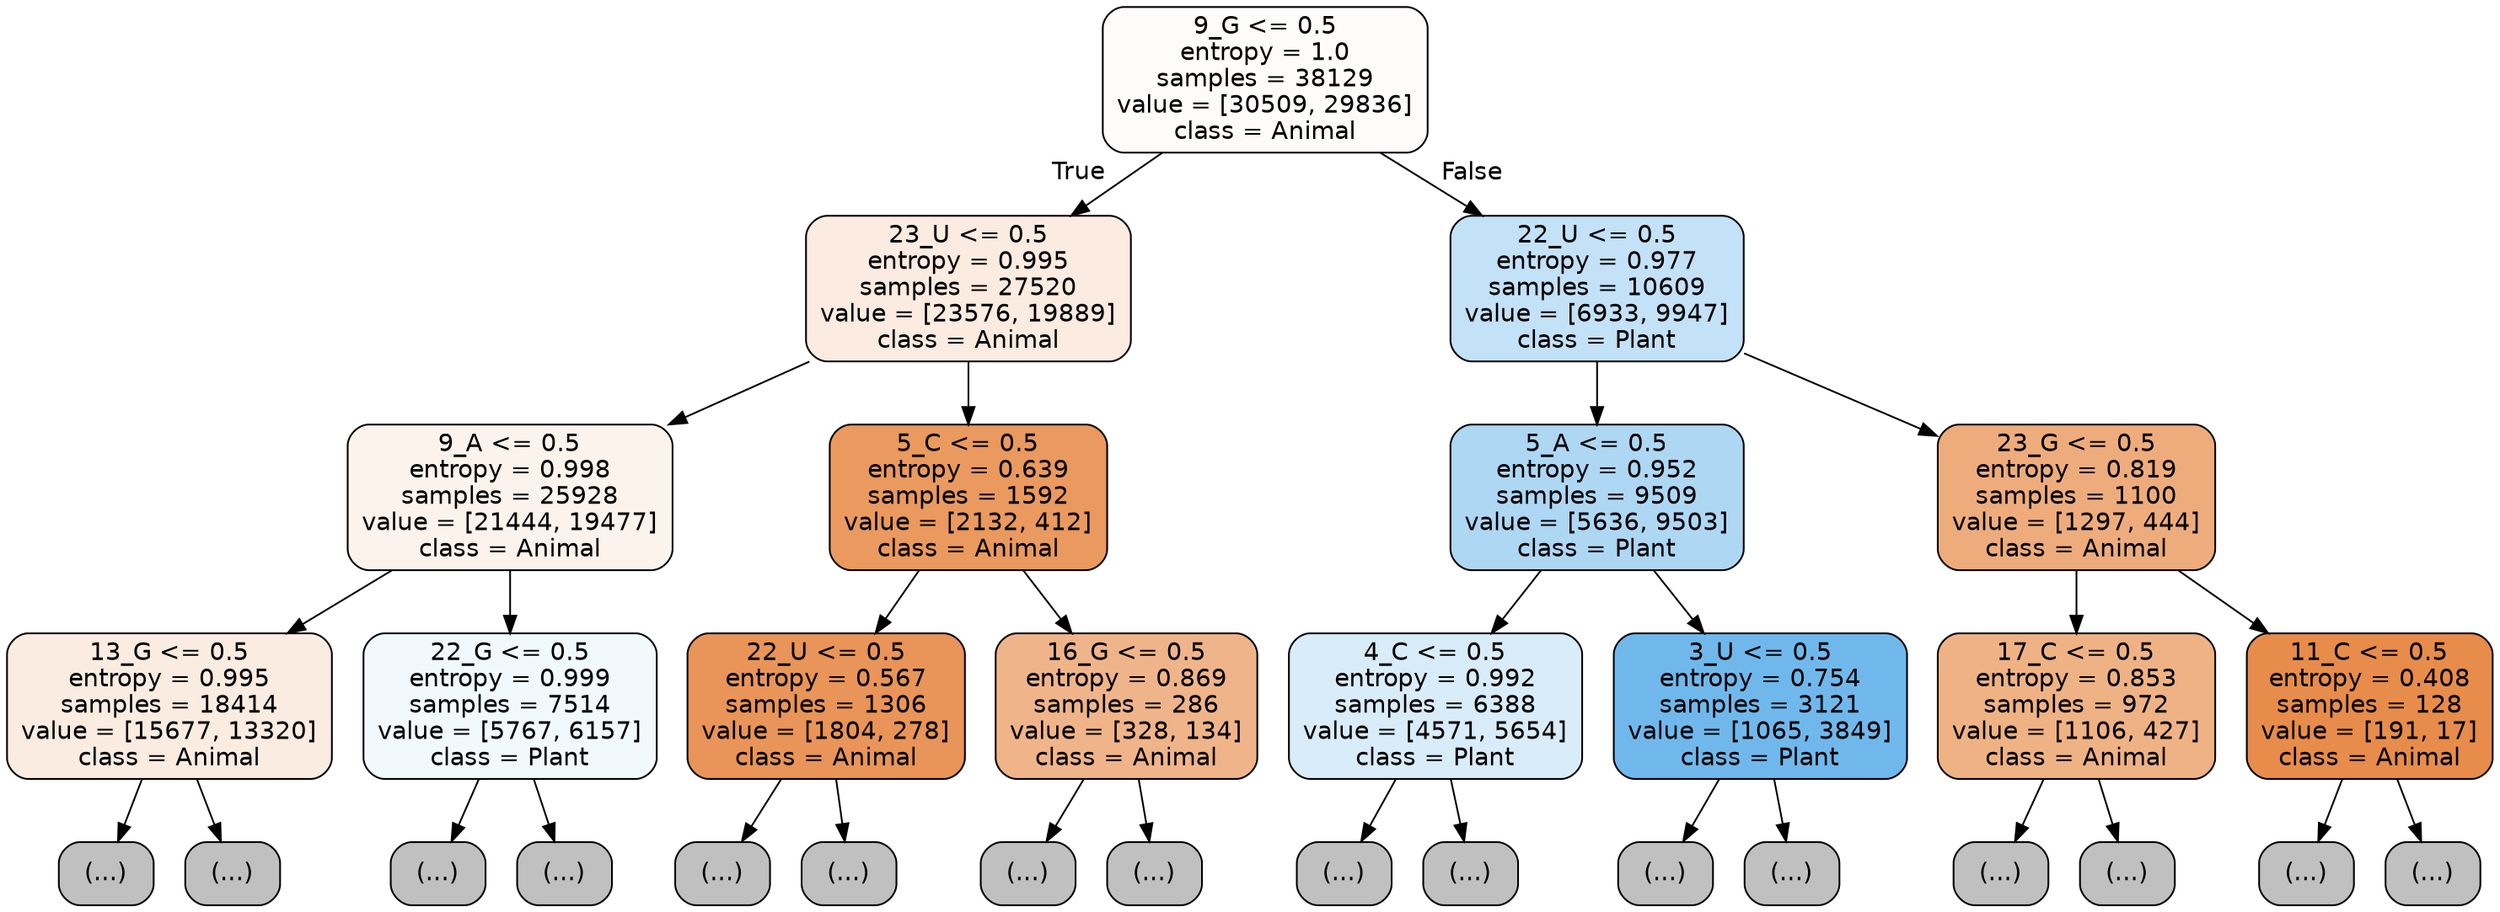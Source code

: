 digraph Tree {
node [shape=box, style="filled, rounded", color="black", fontname="helvetica"] ;
edge [fontname="helvetica"] ;
0 [label="9_G <= 0.5\nentropy = 1.0\nsamples = 38129\nvalue = [30509, 29836]\nclass = Animal", fillcolor="#fefcfb"] ;
1 [label="23_U <= 0.5\nentropy = 0.995\nsamples = 27520\nvalue = [23576, 19889]\nclass = Animal", fillcolor="#fbebe0"] ;
0 -> 1 [labeldistance=2.5, labelangle=45, headlabel="True"] ;
2 [label="9_A <= 0.5\nentropy = 0.998\nsamples = 25928\nvalue = [21444, 19477]\nclass = Animal", fillcolor="#fdf3ed"] ;
1 -> 2 ;
3 [label="13_G <= 0.5\nentropy = 0.995\nsamples = 18414\nvalue = [15677, 13320]\nclass = Animal", fillcolor="#fbece1"] ;
2 -> 3 ;
4 [label="(...)", fillcolor="#C0C0C0"] ;
3 -> 4 ;
5867 [label="(...)", fillcolor="#C0C0C0"] ;
3 -> 5867 ;
8008 [label="22_G <= 0.5\nentropy = 0.999\nsamples = 7514\nvalue = [5767, 6157]\nclass = Plant", fillcolor="#f2f9fd"] ;
2 -> 8008 ;
8009 [label="(...)", fillcolor="#C0C0C0"] ;
8008 -> 8009 ;
11380 [label="(...)", fillcolor="#C0C0C0"] ;
8008 -> 11380 ;
11765 [label="5_C <= 0.5\nentropy = 0.639\nsamples = 1592\nvalue = [2132, 412]\nclass = Animal", fillcolor="#ea995f"] ;
1 -> 11765 ;
11766 [label="22_U <= 0.5\nentropy = 0.567\nsamples = 1306\nvalue = [1804, 278]\nclass = Animal", fillcolor="#e99458"] ;
11765 -> 11766 ;
11767 [label="(...)", fillcolor="#C0C0C0"] ;
11766 -> 11767 ;
12110 [label="(...)", fillcolor="#C0C0C0"] ;
11766 -> 12110 ;
12175 [label="16_G <= 0.5\nentropy = 0.869\nsamples = 286\nvalue = [328, 134]\nclass = Animal", fillcolor="#f0b48a"] ;
11765 -> 12175 ;
12176 [label="(...)", fillcolor="#C0C0C0"] ;
12175 -> 12176 ;
12281 [label="(...)", fillcolor="#C0C0C0"] ;
12175 -> 12281 ;
12312 [label="22_U <= 0.5\nentropy = 0.977\nsamples = 10609\nvalue = [6933, 9947]\nclass = Plant", fillcolor="#c3e1f7"] ;
0 -> 12312 [labeldistance=2.5, labelangle=-45, headlabel="False"] ;
12313 [label="5_A <= 0.5\nentropy = 0.952\nsamples = 9509\nvalue = [5636, 9503]\nclass = Plant", fillcolor="#aed7f4"] ;
12312 -> 12313 ;
12314 [label="4_C <= 0.5\nentropy = 0.992\nsamples = 6388\nvalue = [4571, 5654]\nclass = Plant", fillcolor="#d9ecfa"] ;
12313 -> 12314 ;
12315 [label="(...)", fillcolor="#C0C0C0"] ;
12314 -> 12315 ;
14654 [label="(...)", fillcolor="#C0C0C0"] ;
12314 -> 14654 ;
15233 [label="3_U <= 0.5\nentropy = 0.754\nsamples = 3121\nvalue = [1065, 3849]\nclass = Plant", fillcolor="#70b8ec"] ;
12313 -> 15233 ;
15234 [label="(...)", fillcolor="#C0C0C0"] ;
15233 -> 15234 ;
15971 [label="(...)", fillcolor="#C0C0C0"] ;
15233 -> 15971 ;
16174 [label="23_G <= 0.5\nentropy = 0.819\nsamples = 1100\nvalue = [1297, 444]\nclass = Animal", fillcolor="#eeac7d"] ;
12312 -> 16174 ;
16175 [label="17_C <= 0.5\nentropy = 0.853\nsamples = 972\nvalue = [1106, 427]\nclass = Animal", fillcolor="#efb285"] ;
16174 -> 16175 ;
16176 [label="(...)", fillcolor="#C0C0C0"] ;
16175 -> 16176 ;
16541 [label="(...)", fillcolor="#C0C0C0"] ;
16175 -> 16541 ;
16616 [label="11_C <= 0.5\nentropy = 0.408\nsamples = 128\nvalue = [191, 17]\nclass = Animal", fillcolor="#e78c4b"] ;
16174 -> 16616 ;
16617 [label="(...)", fillcolor="#C0C0C0"] ;
16616 -> 16617 ;
16656 [label="(...)", fillcolor="#C0C0C0"] ;
16616 -> 16656 ;
}